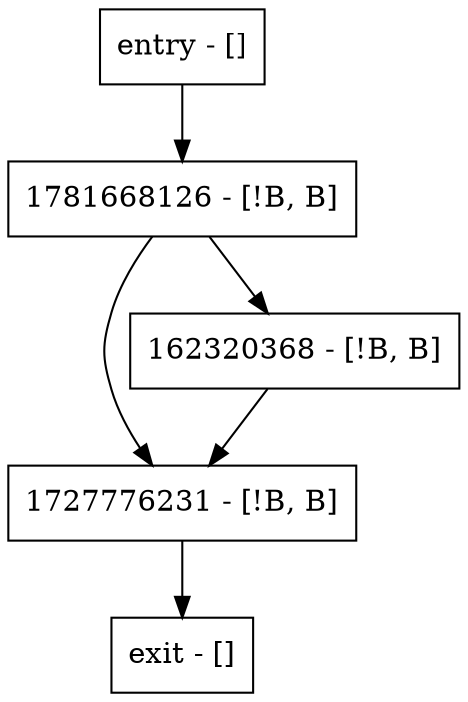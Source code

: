 digraph main {
node [shape=record];
entry [label="entry - []"];
exit [label="exit - []"];
1781668126 [label="1781668126 - [!B, B]"];
1727776231 [label="1727776231 - [!B, B]"];
162320368 [label="162320368 - [!B, B]"];
entry;
exit;
entry -> 1781668126;
1781668126 -> 1727776231;
1781668126 -> 162320368;
1727776231 -> exit;
162320368 -> 1727776231;
}
